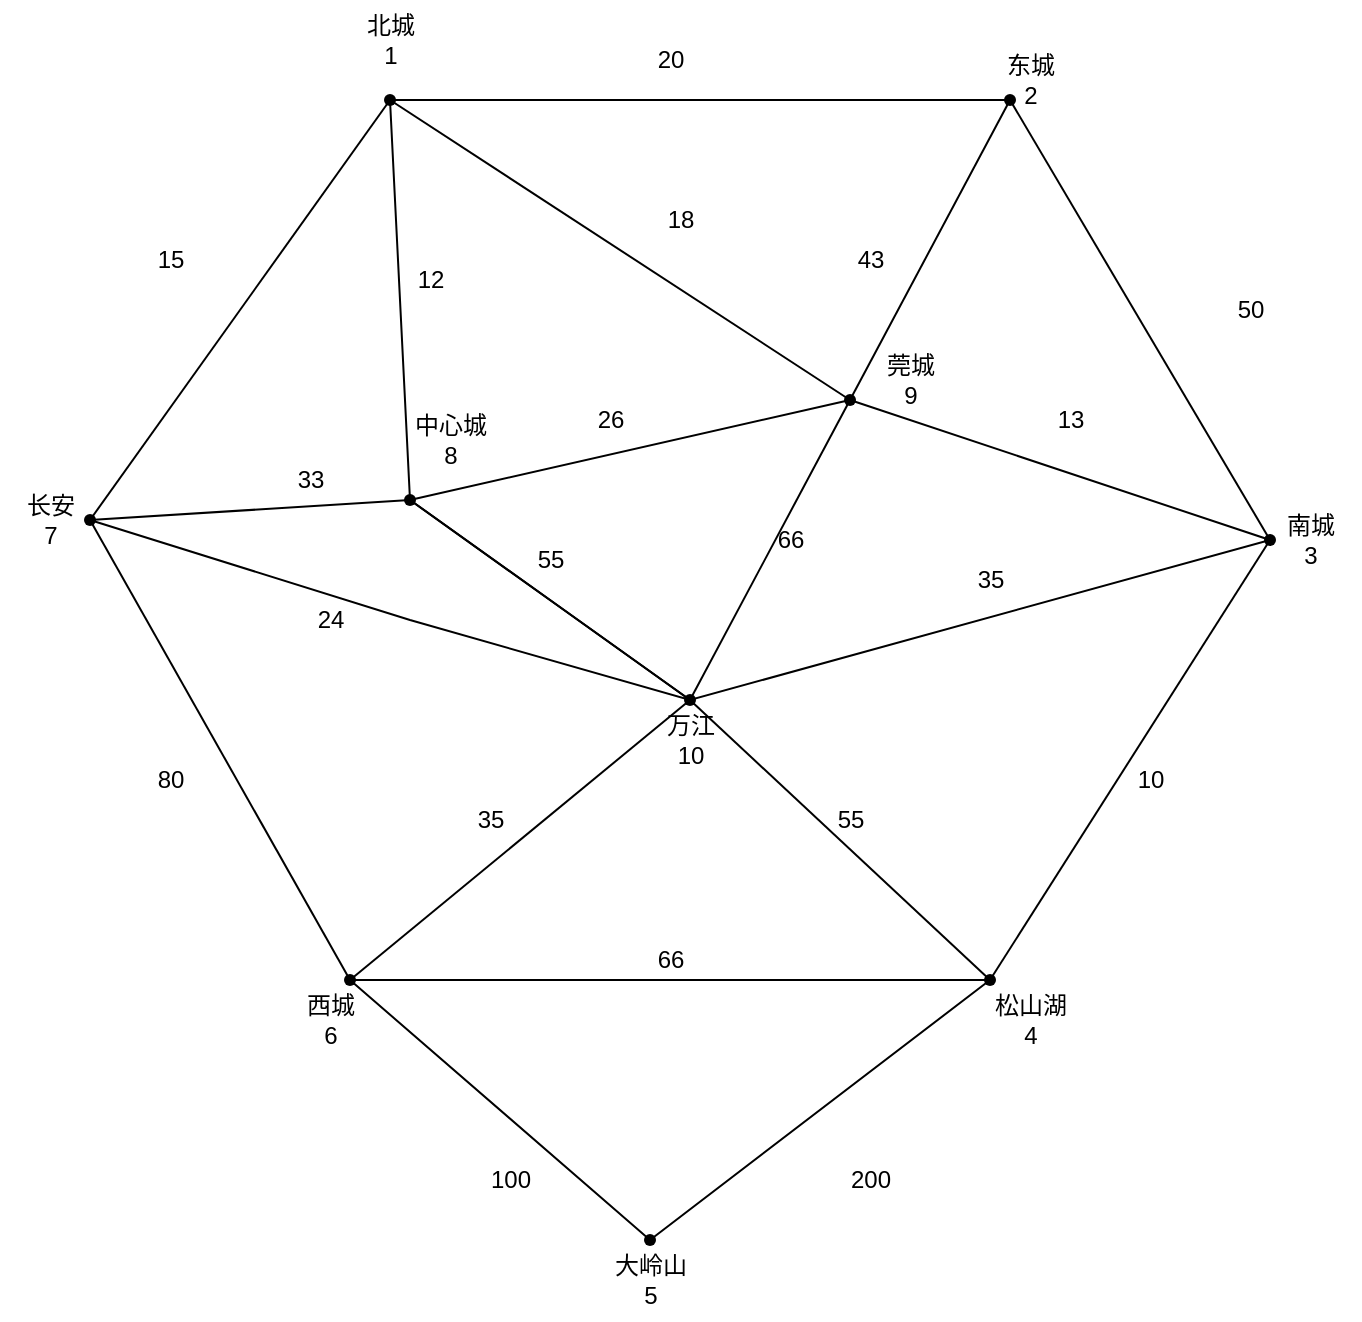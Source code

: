 <mxfile version="20.8.4" type="github"><diagram id="4dFPtip_Eg7D9AuypCAB" name="第 1 页"><mxGraphModel dx="996" dy="549" grid="1" gridSize="10" guides="1" tooltips="1" connect="1" arrows="1" fold="1" page="1" pageScale="1" pageWidth="827" pageHeight="1169" math="0" shadow="0"><root><mxCell id="0"/><mxCell id="1" parent="0"/><mxCell id="k6LYRhOf6JFqd42rEc7l-1" value="" style="shape=waypoint;sketch=0;size=6;pointerEvents=1;points=[];fillColor=none;resizable=0;rotatable=0;perimeter=centerPerimeter;snapToPoint=1;" vertex="1" parent="1"><mxGeometry x="220" y="80" width="20" height="20" as="geometry"/></mxCell><mxCell id="k6LYRhOf6JFqd42rEc7l-2" value="" style="shape=waypoint;sketch=0;size=6;pointerEvents=1;points=[];fillColor=none;resizable=0;rotatable=0;perimeter=centerPerimeter;snapToPoint=1;" vertex="1" parent="1"><mxGeometry x="530" y="80" width="20" height="20" as="geometry"/></mxCell><mxCell id="k6LYRhOf6JFqd42rEc7l-3" value="" style="shape=waypoint;sketch=0;size=6;pointerEvents=1;points=[];fillColor=none;resizable=0;rotatable=0;perimeter=centerPerimeter;snapToPoint=1;" vertex="1" parent="1"><mxGeometry x="660" y="300" width="20" height="20" as="geometry"/></mxCell><mxCell id="k6LYRhOf6JFqd42rEc7l-5" value="" style="shape=waypoint;sketch=0;size=6;pointerEvents=1;points=[];fillColor=none;resizable=0;rotatable=0;perimeter=centerPerimeter;snapToPoint=1;" vertex="1" parent="1"><mxGeometry x="230" y="280" width="20" height="20" as="geometry"/></mxCell><mxCell id="k6LYRhOf6JFqd42rEc7l-6" value="" style="shape=waypoint;sketch=0;size=6;pointerEvents=1;points=[];fillColor=none;resizable=0;rotatable=0;perimeter=centerPerimeter;snapToPoint=1;" vertex="1" parent="1"><mxGeometry x="450" y="230" width="20" height="20" as="geometry"/></mxCell><mxCell id="k6LYRhOf6JFqd42rEc7l-8" value="" style="shape=waypoint;sketch=0;size=6;pointerEvents=1;points=[];fillColor=none;resizable=0;rotatable=0;perimeter=centerPerimeter;snapToPoint=1;" vertex="1" parent="1"><mxGeometry x="200" y="520" width="20" height="20" as="geometry"/></mxCell><mxCell id="k6LYRhOf6JFqd42rEc7l-9" value="" style="shape=waypoint;sketch=0;size=6;pointerEvents=1;points=[];fillColor=none;resizable=0;rotatable=0;perimeter=centerPerimeter;snapToPoint=1;" vertex="1" parent="1"><mxGeometry x="520" y="520" width="20" height="20" as="geometry"/></mxCell><mxCell id="k6LYRhOf6JFqd42rEc7l-10" value="" style="shape=waypoint;sketch=0;size=6;pointerEvents=1;points=[];fillColor=none;resizable=0;rotatable=0;perimeter=centerPerimeter;snapToPoint=1;" vertex="1" parent="1"><mxGeometry x="70" y="290" width="20" height="20" as="geometry"/></mxCell><mxCell id="k6LYRhOf6JFqd42rEc7l-11" value="" style="shape=waypoint;sketch=0;size=6;pointerEvents=1;points=[];fillColor=none;resizable=0;rotatable=0;perimeter=centerPerimeter;snapToPoint=1;" vertex="1" parent="1"><mxGeometry x="370" y="380" width="20" height="20" as="geometry"/></mxCell><mxCell id="k6LYRhOf6JFqd42rEc7l-12" value="" style="shape=waypoint;sketch=0;size=6;pointerEvents=1;points=[];fillColor=none;resizable=0;rotatable=0;perimeter=centerPerimeter;snapToPoint=1;" vertex="1" parent="1"><mxGeometry x="350" y="650" width="20" height="20" as="geometry"/></mxCell><mxCell id="k6LYRhOf6JFqd42rEc7l-13" style="edgeStyle=orthogonalEdgeStyle;rounded=0;orthogonalLoop=1;jettySize=auto;html=1;entryX=0.62;entryY=0.67;entryDx=0;entryDy=0;entryPerimeter=0;" edge="1" parent="1" source="k6LYRhOf6JFqd42rEc7l-10" target="k6LYRhOf6JFqd42rEc7l-10"><mxGeometry relative="1" as="geometry"/></mxCell><mxCell id="k6LYRhOf6JFqd42rEc7l-14" style="edgeStyle=orthogonalEdgeStyle;rounded=0;orthogonalLoop=1;jettySize=auto;html=1;entryX=0.62;entryY=0.63;entryDx=0;entryDy=0;entryPerimeter=0;" edge="1" parent="1" source="k6LYRhOf6JFqd42rEc7l-10" target="k6LYRhOf6JFqd42rEc7l-10"><mxGeometry relative="1" as="geometry"/></mxCell><mxCell id="k6LYRhOf6JFqd42rEc7l-15" value="" style="endArrow=none;html=1;rounded=0;exitX=0.4;exitY=0.57;exitDx=0;exitDy=0;exitPerimeter=0;" edge="1" parent="1" source="k6LYRhOf6JFqd42rEc7l-8"><mxGeometry width="50" height="50" relative="1" as="geometry"><mxPoint x="210" y="510" as="sourcePoint"/><mxPoint x="80" y="300" as="targetPoint"/></mxGeometry></mxCell><mxCell id="k6LYRhOf6JFqd42rEc7l-16" style="edgeStyle=orthogonalEdgeStyle;rounded=0;orthogonalLoop=1;jettySize=auto;html=1;entryX=0.52;entryY=0.85;entryDx=0;entryDy=0;entryPerimeter=0;" edge="1" parent="1" source="k6LYRhOf6JFqd42rEc7l-8" target="k6LYRhOf6JFqd42rEc7l-8"><mxGeometry relative="1" as="geometry"/></mxCell><mxCell id="k6LYRhOf6JFqd42rEc7l-17" value="" style="endArrow=none;html=1;rounded=0;entryX=0.48;entryY=0.83;entryDx=0;entryDy=0;entryPerimeter=0;" edge="1" parent="1" source="k6LYRhOf6JFqd42rEc7l-8" target="k6LYRhOf6JFqd42rEc7l-9"><mxGeometry width="50" height="50" relative="1" as="geometry"><mxPoint x="610" y="460" as="sourcePoint"/><mxPoint x="660" y="410" as="targetPoint"/></mxGeometry></mxCell><mxCell id="k6LYRhOf6JFqd42rEc7l-18" value="" style="endArrow=none;html=1;rounded=0;exitX=0.52;exitY=0.73;exitDx=0;exitDy=0;exitPerimeter=0;entryX=0.24;entryY=1.01;entryDx=0;entryDy=0;entryPerimeter=0;" edge="1" parent="1" source="k6LYRhOf6JFqd42rEc7l-9" target="k6LYRhOf6JFqd42rEc7l-3"><mxGeometry width="50" height="50" relative="1" as="geometry"><mxPoint x="610" y="460" as="sourcePoint"/><mxPoint x="660" y="410" as="targetPoint"/></mxGeometry></mxCell><mxCell id="k6LYRhOf6JFqd42rEc7l-19" value="" style="endArrow=none;html=1;rounded=0;exitX=0.7;exitY=0.35;exitDx=0;exitDy=0;exitPerimeter=0;" edge="1" parent="1" source="k6LYRhOf6JFqd42rEc7l-10" target="k6LYRhOf6JFqd42rEc7l-1"><mxGeometry width="50" height="50" relative="1" as="geometry"><mxPoint x="610" y="460" as="sourcePoint"/><mxPoint x="660" y="410" as="targetPoint"/></mxGeometry></mxCell><mxCell id="k6LYRhOf6JFqd42rEc7l-20" value="" style="endArrow=none;html=1;rounded=0;exitX=0.52;exitY=0.89;exitDx=0;exitDy=0;exitPerimeter=0;" edge="1" parent="1" source="k6LYRhOf6JFqd42rEc7l-1" target="k6LYRhOf6JFqd42rEc7l-2"><mxGeometry width="50" height="50" relative="1" as="geometry"><mxPoint x="610" y="460" as="sourcePoint"/><mxPoint x="660" y="410" as="targetPoint"/></mxGeometry></mxCell><mxCell id="k6LYRhOf6JFqd42rEc7l-21" value="" style="endArrow=none;html=1;rounded=0;exitX=0.62;exitY=0.61;exitDx=0;exitDy=0;exitPerimeter=0;" edge="1" parent="1" source="k6LYRhOf6JFqd42rEc7l-2"><mxGeometry width="50" height="50" relative="1" as="geometry"><mxPoint x="610" y="460" as="sourcePoint"/><mxPoint x="670" y="310" as="targetPoint"/></mxGeometry></mxCell><mxCell id="k6LYRhOf6JFqd42rEc7l-22" value="" style="endArrow=none;html=1;rounded=0;exitX=0.78;exitY=0.49;exitDx=0;exitDy=0;exitPerimeter=0;entryX=0.46;entryY=1.03;entryDx=0;entryDy=0;entryPerimeter=0;" edge="1" parent="1" source="k6LYRhOf6JFqd42rEc7l-5" target="k6LYRhOf6JFqd42rEc7l-6"><mxGeometry width="50" height="50" relative="1" as="geometry"><mxPoint x="610" y="460" as="sourcePoint"/><mxPoint x="660" y="410" as="targetPoint"/><Array as="points"><mxPoint x="380" y="390"/><mxPoint x="670" y="310"/></Array></mxGeometry></mxCell><mxCell id="k6LYRhOf6JFqd42rEc7l-23" value="" style="endArrow=none;html=1;rounded=0;exitX=0.64;exitY=1.05;exitDx=0;exitDy=0;exitPerimeter=0;" edge="1" parent="1" source="k6LYRhOf6JFqd42rEc7l-1" target="k6LYRhOf6JFqd42rEc7l-6"><mxGeometry width="50" height="50" relative="1" as="geometry"><mxPoint x="610" y="460" as="sourcePoint"/><mxPoint x="660" y="410" as="targetPoint"/><Array as="points"><mxPoint x="240" y="290"/></Array></mxGeometry></mxCell><mxCell id="k6LYRhOf6JFqd42rEc7l-24" value="" style="endArrow=none;html=1;rounded=0;entryX=0.34;entryY=0.97;entryDx=0;entryDy=0;entryPerimeter=0;exitX=0.46;exitY=0.77;exitDx=0;exitDy=0;exitPerimeter=0;" edge="1" parent="1" source="k6LYRhOf6JFqd42rEc7l-11" target="k6LYRhOf6JFqd42rEc7l-2"><mxGeometry width="50" height="50" relative="1" as="geometry"><mxPoint x="610" y="460" as="sourcePoint"/><mxPoint x="660" y="410" as="targetPoint"/><Array as="points"><mxPoint x="460" y="240"/></Array></mxGeometry></mxCell><mxCell id="k6LYRhOf6JFqd42rEc7l-25" value="" style="endArrow=none;html=1;rounded=0;" edge="1" parent="1" source="k6LYRhOf6JFqd42rEc7l-11" target="k6LYRhOf6JFqd42rEc7l-8"><mxGeometry width="50" height="50" relative="1" as="geometry"><mxPoint x="610" y="460" as="sourcePoint"/><mxPoint x="660" y="410" as="targetPoint"/></mxGeometry></mxCell><mxCell id="k6LYRhOf6JFqd42rEc7l-26" value="" style="endArrow=none;html=1;rounded=0;entryX=0.36;entryY=0.21;entryDx=0;entryDy=0;entryPerimeter=0;" edge="1" parent="1" target="k6LYRhOf6JFqd42rEc7l-9"><mxGeometry width="50" height="50" relative="1" as="geometry"><mxPoint x="380" y="390" as="sourcePoint"/><mxPoint x="660" y="410" as="targetPoint"/></mxGeometry></mxCell><mxCell id="k6LYRhOf6JFqd42rEc7l-27" value="" style="endArrow=none;html=1;rounded=0;exitX=0.34;exitY=0.55;exitDx=0;exitDy=0;exitPerimeter=0;entryX=0.38;entryY=0.53;entryDx=0;entryDy=0;entryPerimeter=0;" edge="1" parent="1" source="k6LYRhOf6JFqd42rEc7l-10" target="k6LYRhOf6JFqd42rEc7l-5"><mxGeometry width="50" height="50" relative="1" as="geometry"><mxPoint x="610" y="460" as="sourcePoint"/><mxPoint x="660" y="410" as="targetPoint"/><Array as="points"><mxPoint x="240" y="350"/><mxPoint x="380" y="390"/><mxPoint x="310" y="340"/></Array></mxGeometry></mxCell><mxCell id="k6LYRhOf6JFqd42rEc7l-28" value="" style="endArrow=none;html=1;rounded=0;" edge="1" parent="1"><mxGeometry width="50" height="50" relative="1" as="geometry"><mxPoint x="460" y="240" as="sourcePoint"/><mxPoint x="230" y="90" as="targetPoint"/></mxGeometry></mxCell><mxCell id="k6LYRhOf6JFqd42rEc7l-29" value="" style="endArrow=none;html=1;rounded=0;exitX=0.38;exitY=0.31;exitDx=0;exitDy=0;exitPerimeter=0;entryX=0.46;entryY=0.69;entryDx=0;entryDy=0;entryPerimeter=0;" edge="1" parent="1" source="k6LYRhOf6JFqd42rEc7l-10" target="k6LYRhOf6JFqd42rEc7l-5"><mxGeometry width="50" height="50" relative="1" as="geometry"><mxPoint x="610" y="460" as="sourcePoint"/><mxPoint x="660" y="410" as="targetPoint"/></mxGeometry></mxCell><mxCell id="k6LYRhOf6JFqd42rEc7l-30" value="北城&lt;br&gt;1" style="text;html=1;align=center;verticalAlign=middle;resizable=0;points=[];autosize=1;strokeColor=none;fillColor=none;" vertex="1" parent="1"><mxGeometry x="205" y="40" width="50" height="40" as="geometry"/></mxCell><mxCell id="k6LYRhOf6JFqd42rEc7l-31" value="东城&lt;br&gt;2" style="text;html=1;align=center;verticalAlign=middle;resizable=0;points=[];autosize=1;strokeColor=none;fillColor=none;" vertex="1" parent="1"><mxGeometry x="525" y="60" width="50" height="40" as="geometry"/></mxCell><mxCell id="k6LYRhOf6JFqd42rEc7l-33" value="南城&lt;br&gt;3" style="text;html=1;align=center;verticalAlign=middle;resizable=0;points=[];autosize=1;strokeColor=none;fillColor=none;" vertex="1" parent="1"><mxGeometry x="665" y="290" width="50" height="40" as="geometry"/></mxCell><mxCell id="k6LYRhOf6JFqd42rEc7l-35" value="" style="endArrow=none;html=1;rounded=0;exitX=0.84;exitY=0.97;exitDx=0;exitDy=0;exitPerimeter=0;entryX=0.44;entryY=0.77;entryDx=0;entryDy=0;entryPerimeter=0;" edge="1" parent="1" source="k6LYRhOf6JFqd42rEc7l-8" target="k6LYRhOf6JFqd42rEc7l-9"><mxGeometry width="50" height="50" relative="1" as="geometry"><mxPoint x="610" y="430" as="sourcePoint"/><mxPoint x="520" y="558.947" as="targetPoint"/><Array as="points"><mxPoint x="360" y="660"/></Array></mxGeometry></mxCell><mxCell id="k6LYRhOf6JFqd42rEc7l-36" value="松山湖&lt;br&gt;4" style="text;html=1;align=center;verticalAlign=middle;resizable=0;points=[];autosize=1;strokeColor=none;fillColor=none;" vertex="1" parent="1"><mxGeometry x="520" y="530" width="60" height="40" as="geometry"/></mxCell><mxCell id="k6LYRhOf6JFqd42rEc7l-37" value="大岭山&lt;br&gt;5" style="text;html=1;align=center;verticalAlign=middle;resizable=0;points=[];autosize=1;strokeColor=none;fillColor=none;" vertex="1" parent="1"><mxGeometry x="330" y="660" width="60" height="40" as="geometry"/></mxCell><mxCell id="k6LYRhOf6JFqd42rEc7l-38" value="西城&lt;br&gt;6" style="text;html=1;align=center;verticalAlign=middle;resizable=0;points=[];autosize=1;strokeColor=none;fillColor=none;" vertex="1" parent="1"><mxGeometry x="175" y="530" width="50" height="40" as="geometry"/></mxCell><mxCell id="k6LYRhOf6JFqd42rEc7l-39" value="长安&lt;br&gt;7" style="text;html=1;align=center;verticalAlign=middle;resizable=0;points=[];autosize=1;strokeColor=none;fillColor=none;" vertex="1" parent="1"><mxGeometry x="35" y="280" width="50" height="40" as="geometry"/></mxCell><mxCell id="k6LYRhOf6JFqd42rEc7l-40" value="中心城&lt;br&gt;8" style="text;html=1;align=center;verticalAlign=middle;resizable=0;points=[];autosize=1;strokeColor=none;fillColor=none;" vertex="1" parent="1"><mxGeometry x="230" y="240" width="60" height="40" as="geometry"/></mxCell><mxCell id="k6LYRhOf6JFqd42rEc7l-41" value="莞城&lt;br&gt;9" style="text;html=1;align=center;verticalAlign=middle;resizable=0;points=[];autosize=1;strokeColor=none;fillColor=none;" vertex="1" parent="1"><mxGeometry x="465" y="210" width="50" height="40" as="geometry"/></mxCell><mxCell id="k6LYRhOf6JFqd42rEc7l-42" value="万江&lt;br&gt;10" style="text;html=1;align=center;verticalAlign=middle;resizable=0;points=[];autosize=1;strokeColor=none;fillColor=none;" vertex="1" parent="1"><mxGeometry x="355" y="390" width="50" height="40" as="geometry"/></mxCell><mxCell id="k6LYRhOf6JFqd42rEc7l-44" value="20" style="text;html=1;align=center;verticalAlign=middle;resizable=0;points=[];autosize=1;strokeColor=none;fillColor=none;" vertex="1" parent="1"><mxGeometry x="350" y="55" width="40" height="30" as="geometry"/></mxCell><mxCell id="k6LYRhOf6JFqd42rEc7l-45" value="15" style="text;html=1;align=center;verticalAlign=middle;resizable=0;points=[];autosize=1;strokeColor=none;fillColor=none;" vertex="1" parent="1"><mxGeometry x="100" y="155" width="40" height="30" as="geometry"/></mxCell><mxCell id="k6LYRhOf6JFqd42rEc7l-46" value="50" style="text;html=1;align=center;verticalAlign=middle;resizable=0;points=[];autosize=1;strokeColor=none;fillColor=none;" vertex="1" parent="1"><mxGeometry x="640" y="180" width="40" height="30" as="geometry"/></mxCell><mxCell id="k6LYRhOf6JFqd42rEc7l-48" value="35" style="text;html=1;align=center;verticalAlign=middle;resizable=0;points=[];autosize=1;strokeColor=none;fillColor=none;" vertex="1" parent="1"><mxGeometry x="510" y="315" width="40" height="30" as="geometry"/></mxCell><mxCell id="k6LYRhOf6JFqd42rEc7l-49" value="13" style="text;html=1;align=center;verticalAlign=middle;resizable=0;points=[];autosize=1;strokeColor=none;fillColor=none;" vertex="1" parent="1"><mxGeometry x="550" y="235" width="40" height="30" as="geometry"/></mxCell><mxCell id="k6LYRhOf6JFqd42rEc7l-50" value="43" style="text;html=1;align=center;verticalAlign=middle;resizable=0;points=[];autosize=1;strokeColor=none;fillColor=none;" vertex="1" parent="1"><mxGeometry x="450" y="155" width="40" height="30" as="geometry"/></mxCell><mxCell id="k6LYRhOf6JFqd42rEc7l-51" value="26" style="text;html=1;align=center;verticalAlign=middle;resizable=0;points=[];autosize=1;strokeColor=none;fillColor=none;" vertex="1" parent="1"><mxGeometry x="320" y="235" width="40" height="30" as="geometry"/></mxCell><mxCell id="k6LYRhOf6JFqd42rEc7l-52" value="33" style="text;html=1;align=center;verticalAlign=middle;resizable=0;points=[];autosize=1;strokeColor=none;fillColor=none;" vertex="1" parent="1"><mxGeometry x="170" y="265" width="40" height="30" as="geometry"/></mxCell><mxCell id="k6LYRhOf6JFqd42rEc7l-54" value="80" style="text;html=1;align=center;verticalAlign=middle;resizable=0;points=[];autosize=1;strokeColor=none;fillColor=none;" vertex="1" parent="1"><mxGeometry x="100" y="415" width="40" height="30" as="geometry"/></mxCell><mxCell id="k6LYRhOf6JFqd42rEc7l-55" value="35" style="text;html=1;align=center;verticalAlign=middle;resizable=0;points=[];autosize=1;strokeColor=none;fillColor=none;" vertex="1" parent="1"><mxGeometry x="260" y="435" width="40" height="30" as="geometry"/></mxCell><mxCell id="k6LYRhOf6JFqd42rEc7l-56" value="66" style="text;html=1;align=center;verticalAlign=middle;resizable=0;points=[];autosize=1;strokeColor=none;fillColor=none;" vertex="1" parent="1"><mxGeometry x="350" y="505" width="40" height="30" as="geometry"/></mxCell><mxCell id="k6LYRhOf6JFqd42rEc7l-58" value="18" style="text;html=1;align=center;verticalAlign=middle;resizable=0;points=[];autosize=1;strokeColor=none;fillColor=none;" vertex="1" parent="1"><mxGeometry x="355" y="135" width="40" height="30" as="geometry"/></mxCell><mxCell id="k6LYRhOf6JFqd42rEc7l-59" value="12" style="text;html=1;align=center;verticalAlign=middle;resizable=0;points=[];autosize=1;strokeColor=none;fillColor=none;" vertex="1" parent="1"><mxGeometry x="230" y="165" width="40" height="30" as="geometry"/></mxCell><mxCell id="k6LYRhOf6JFqd42rEc7l-60" value="100" style="text;html=1;align=center;verticalAlign=middle;resizable=0;points=[];autosize=1;strokeColor=none;fillColor=none;" vertex="1" parent="1"><mxGeometry x="270" y="615" width="40" height="30" as="geometry"/></mxCell><mxCell id="k6LYRhOf6JFqd42rEc7l-61" value="200" style="text;html=1;align=center;verticalAlign=middle;resizable=0;points=[];autosize=1;strokeColor=none;fillColor=none;" vertex="1" parent="1"><mxGeometry x="450" y="615" width="40" height="30" as="geometry"/></mxCell><mxCell id="k6LYRhOf6JFqd42rEc7l-62" value="55" style="text;html=1;align=center;verticalAlign=middle;resizable=0;points=[];autosize=1;strokeColor=none;fillColor=none;" vertex="1" parent="1"><mxGeometry x="290" y="305" width="40" height="30" as="geometry"/></mxCell><mxCell id="k6LYRhOf6JFqd42rEc7l-63" value="66" style="text;html=1;align=center;verticalAlign=middle;resizable=0;points=[];autosize=1;strokeColor=none;fillColor=none;" vertex="1" parent="1"><mxGeometry x="410" y="295" width="40" height="30" as="geometry"/></mxCell><mxCell id="k6LYRhOf6JFqd42rEc7l-64" value="24" style="text;html=1;align=center;verticalAlign=middle;resizable=0;points=[];autosize=1;strokeColor=none;fillColor=none;" vertex="1" parent="1"><mxGeometry x="180" y="335" width="40" height="30" as="geometry"/></mxCell><mxCell id="k6LYRhOf6JFqd42rEc7l-65" value="55" style="text;html=1;align=center;verticalAlign=middle;resizable=0;points=[];autosize=1;strokeColor=none;fillColor=none;" vertex="1" parent="1"><mxGeometry x="440" y="435" width="40" height="30" as="geometry"/></mxCell><mxCell id="k6LYRhOf6JFqd42rEc7l-66" value="10" style="text;html=1;align=center;verticalAlign=middle;resizable=0;points=[];autosize=1;strokeColor=none;fillColor=none;" vertex="1" parent="1"><mxGeometry x="590" y="415" width="40" height="30" as="geometry"/></mxCell></root></mxGraphModel></diagram></mxfile>
